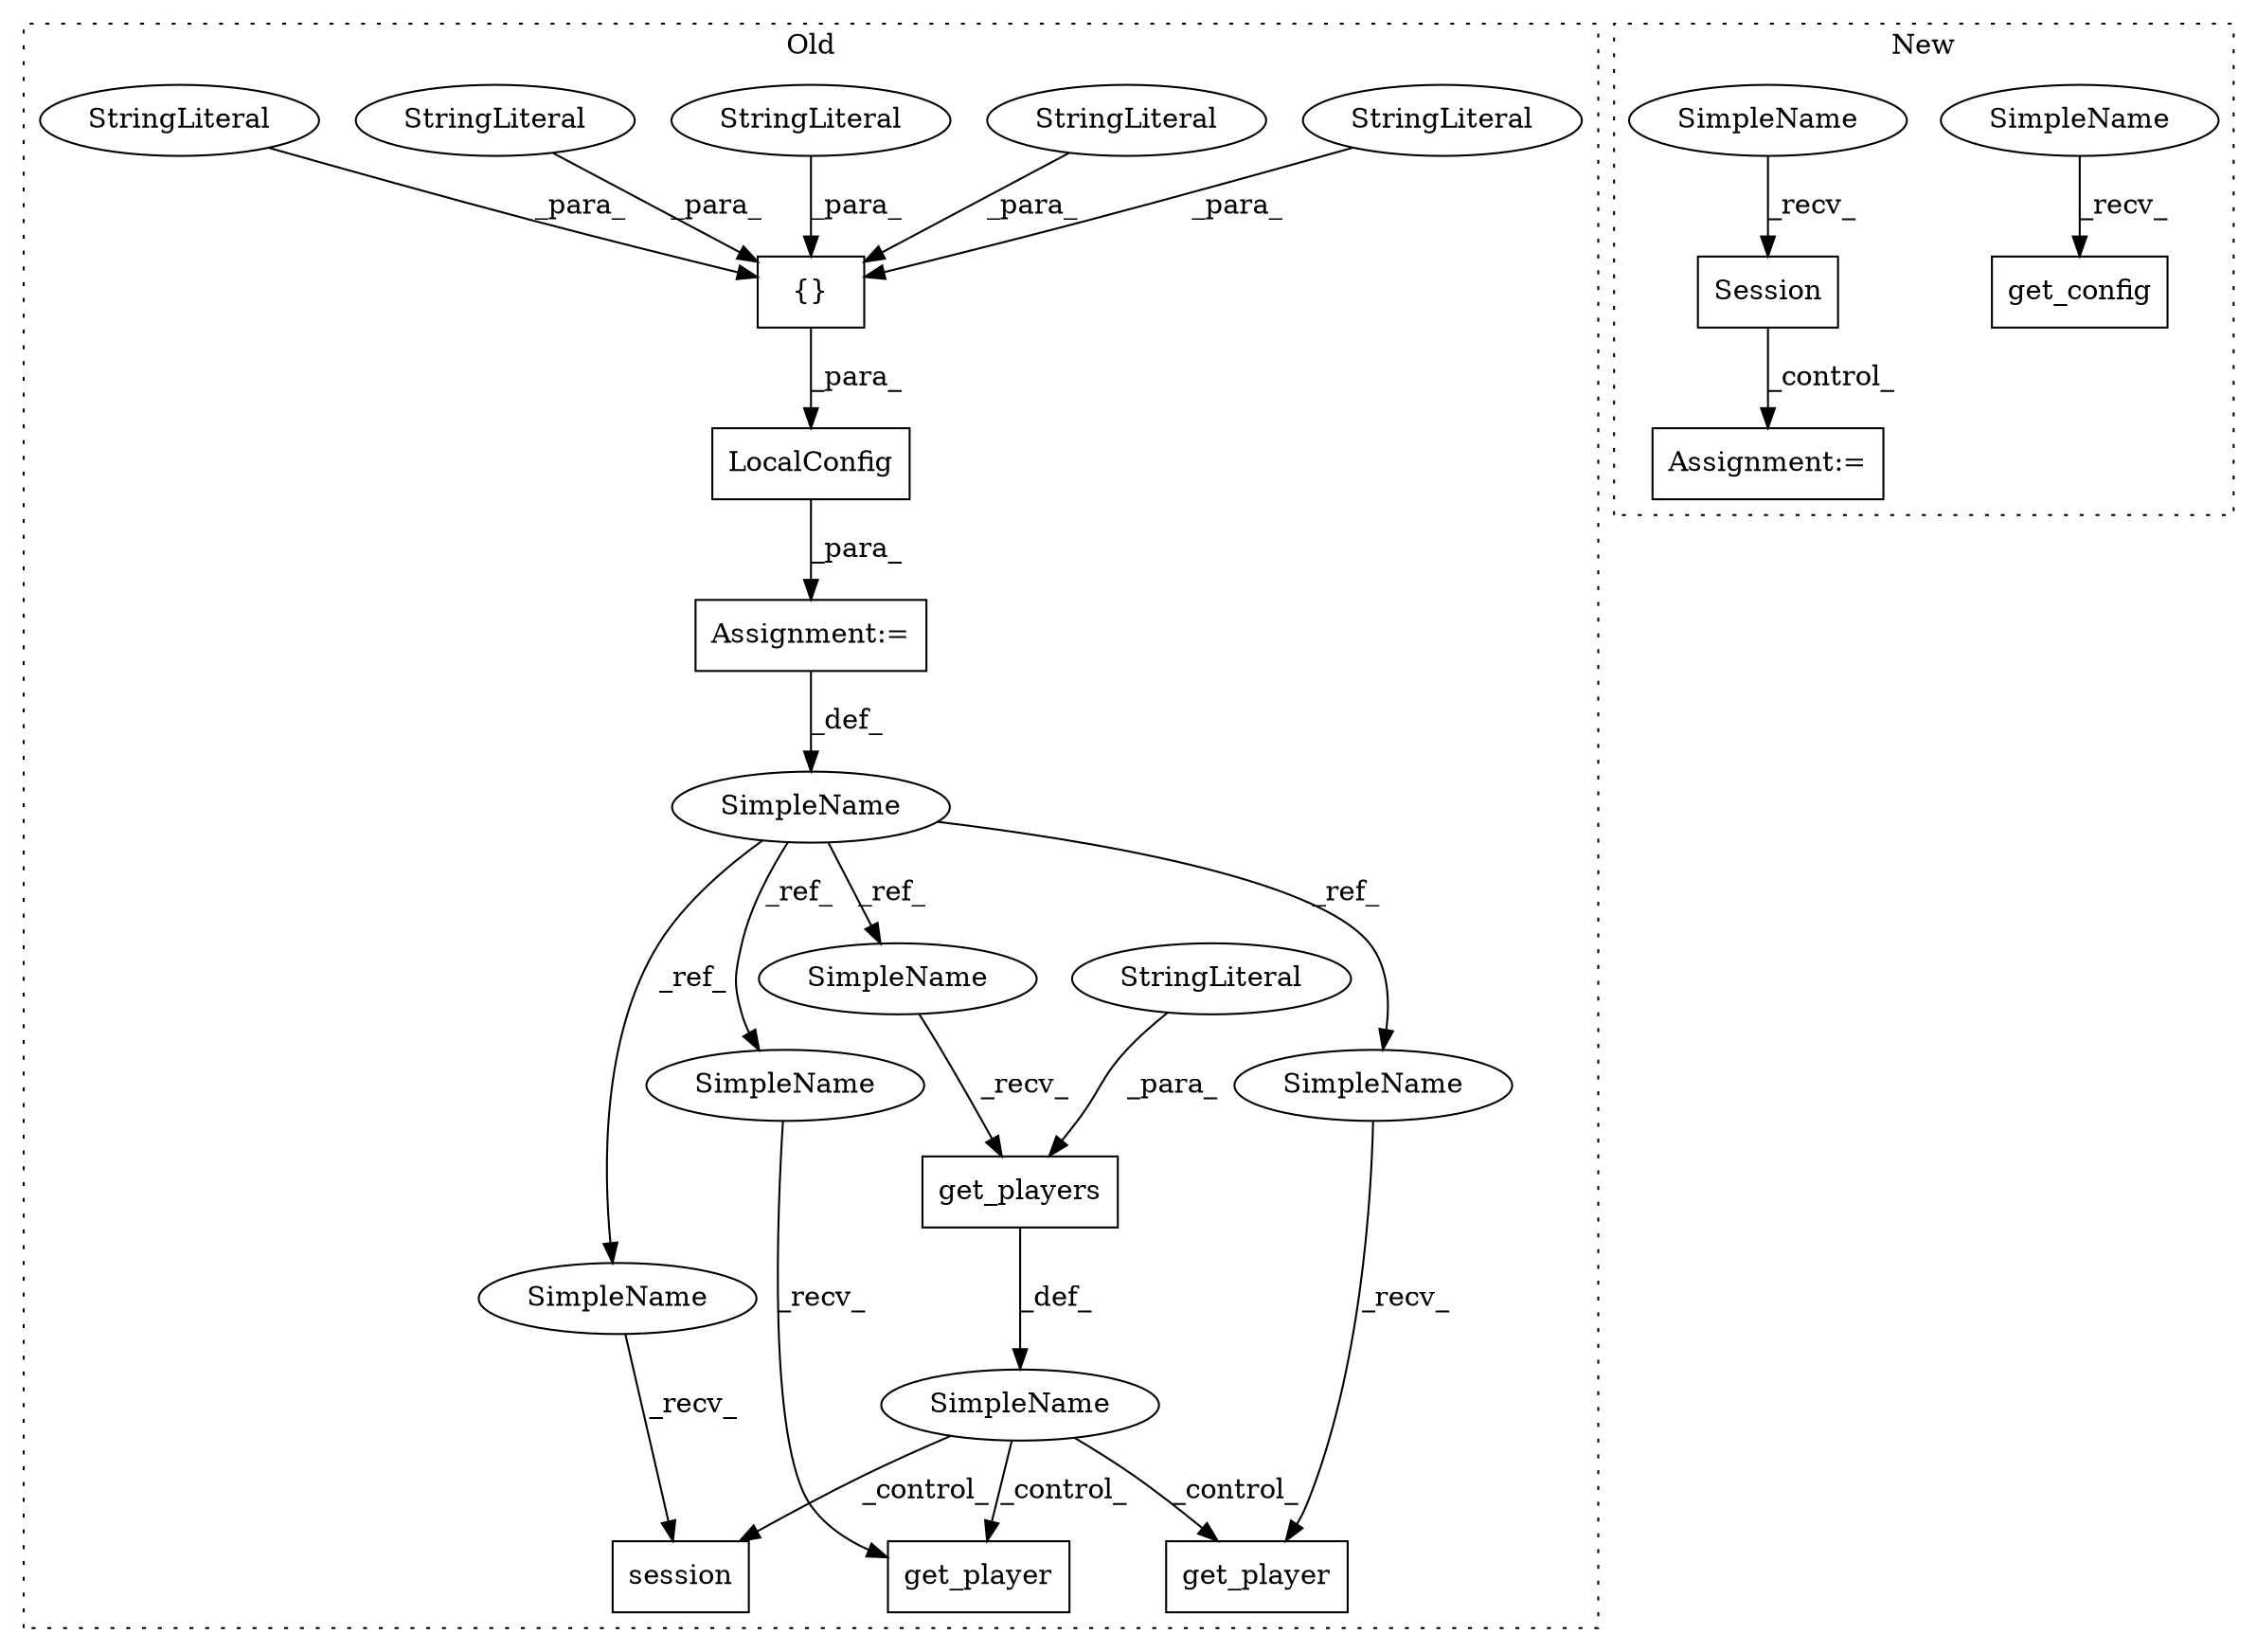 digraph G {
subgraph cluster0 {
1 [label="get_player" a="32" s="25194,25223" l="11,1" shape="box"];
4 [label="SimpleName" a="42" s="" l="" shape="ellipse"];
5 [label="get_player" a="32" s="25059,25089" l="11,1" shape="box"];
6 [label="{}" a="4" s="24294,24371" l="1,1" shape="box"];
7 [label="session" a="32" s="25305" l="9" shape="box"];
8 [label="LocalConfig" a="32" s="24270,24372" l="12,1" shape="box"];
9 [label="SimpleName" a="42" s="24242" l="6" shape="ellipse"];
10 [label="StringLiteral" a="45" s="24333" l="19" shape="ellipse"];
12 [label="StringLiteral" a="45" s="24353" l="18" shape="ellipse"];
13 [label="StringLiteral" a="45" s="24295" l="9" shape="ellipse"];
14 [label="get_players" a="32" s="24431,24478" l="12,1" shape="box"];
15 [label="StringLiteral" a="45" s="24305" l="9" shape="ellipse"];
16 [label="Assignment:=" a="7" s="24248" l="1" shape="box"];
17 [label="StringLiteral" a="45" s="24443" l="35" shape="ellipse"];
18 [label="StringLiteral" a="45" s="24315" l="17" shape="ellipse"];
21 [label="SimpleName" a="42" s="25298" l="6" shape="ellipse"];
22 [label="SimpleName" a="42" s="24424" l="6" shape="ellipse"];
23 [label="SimpleName" a="42" s="25052" l="6" shape="ellipse"];
24 [label="SimpleName" a="42" s="25187" l="6" shape="ellipse"];
label = "Old";
style="dotted";
}
subgraph cluster1 {
2 [label="get_config" a="32" s="21598" l="12" shape="box"];
3 [label="Session" a="32" s="21727" l="9" shape="box"];
11 [label="Assignment:=" a="7" s="21752" l="4" shape="box"];
19 [label="SimpleName" a="42" s="21577" l="20" shape="ellipse"];
20 [label="SimpleName" a="42" s="21706" l="20" shape="ellipse"];
label = "New";
style="dotted";
}
3 -> 11 [label="_control_"];
4 -> 1 [label="_control_"];
4 -> 7 [label="_control_"];
4 -> 5 [label="_control_"];
6 -> 8 [label="_para_"];
8 -> 16 [label="_para_"];
9 -> 21 [label="_ref_"];
9 -> 22 [label="_ref_"];
9 -> 24 [label="_ref_"];
9 -> 23 [label="_ref_"];
10 -> 6 [label="_para_"];
12 -> 6 [label="_para_"];
13 -> 6 [label="_para_"];
14 -> 4 [label="_def_"];
15 -> 6 [label="_para_"];
16 -> 9 [label="_def_"];
17 -> 14 [label="_para_"];
18 -> 6 [label="_para_"];
19 -> 2 [label="_recv_"];
20 -> 3 [label="_recv_"];
21 -> 7 [label="_recv_"];
22 -> 14 [label="_recv_"];
23 -> 5 [label="_recv_"];
24 -> 1 [label="_recv_"];
}